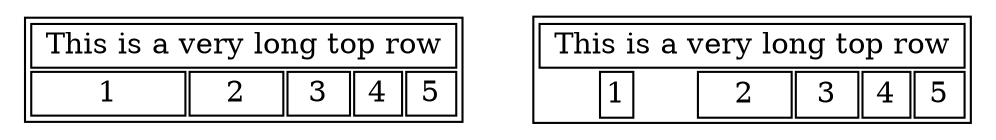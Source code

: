 graph {
  node1 [label=<
    <table>
      <tr><td colspan="5">This is a very long top row</td></tr>
      <tr>
        <td>1</td>
        <td>2</td>
        <td>3</td>
        <td>4</td>
        <td>5</td>
      </tr>
    </table>>, shape=plaintext];
  node2 [label=<
    <table>
      <tr><td colspan="5">This is a very long top row</td></tr>
      <tr>
        <td width="16" height="22" fixedsize="true">1</td>
        <td>2</td>
        <td>3</td>
        <td>4</td>
        <td>5</td>
      </tr>
    </table>>, shape=plaintext];
}
